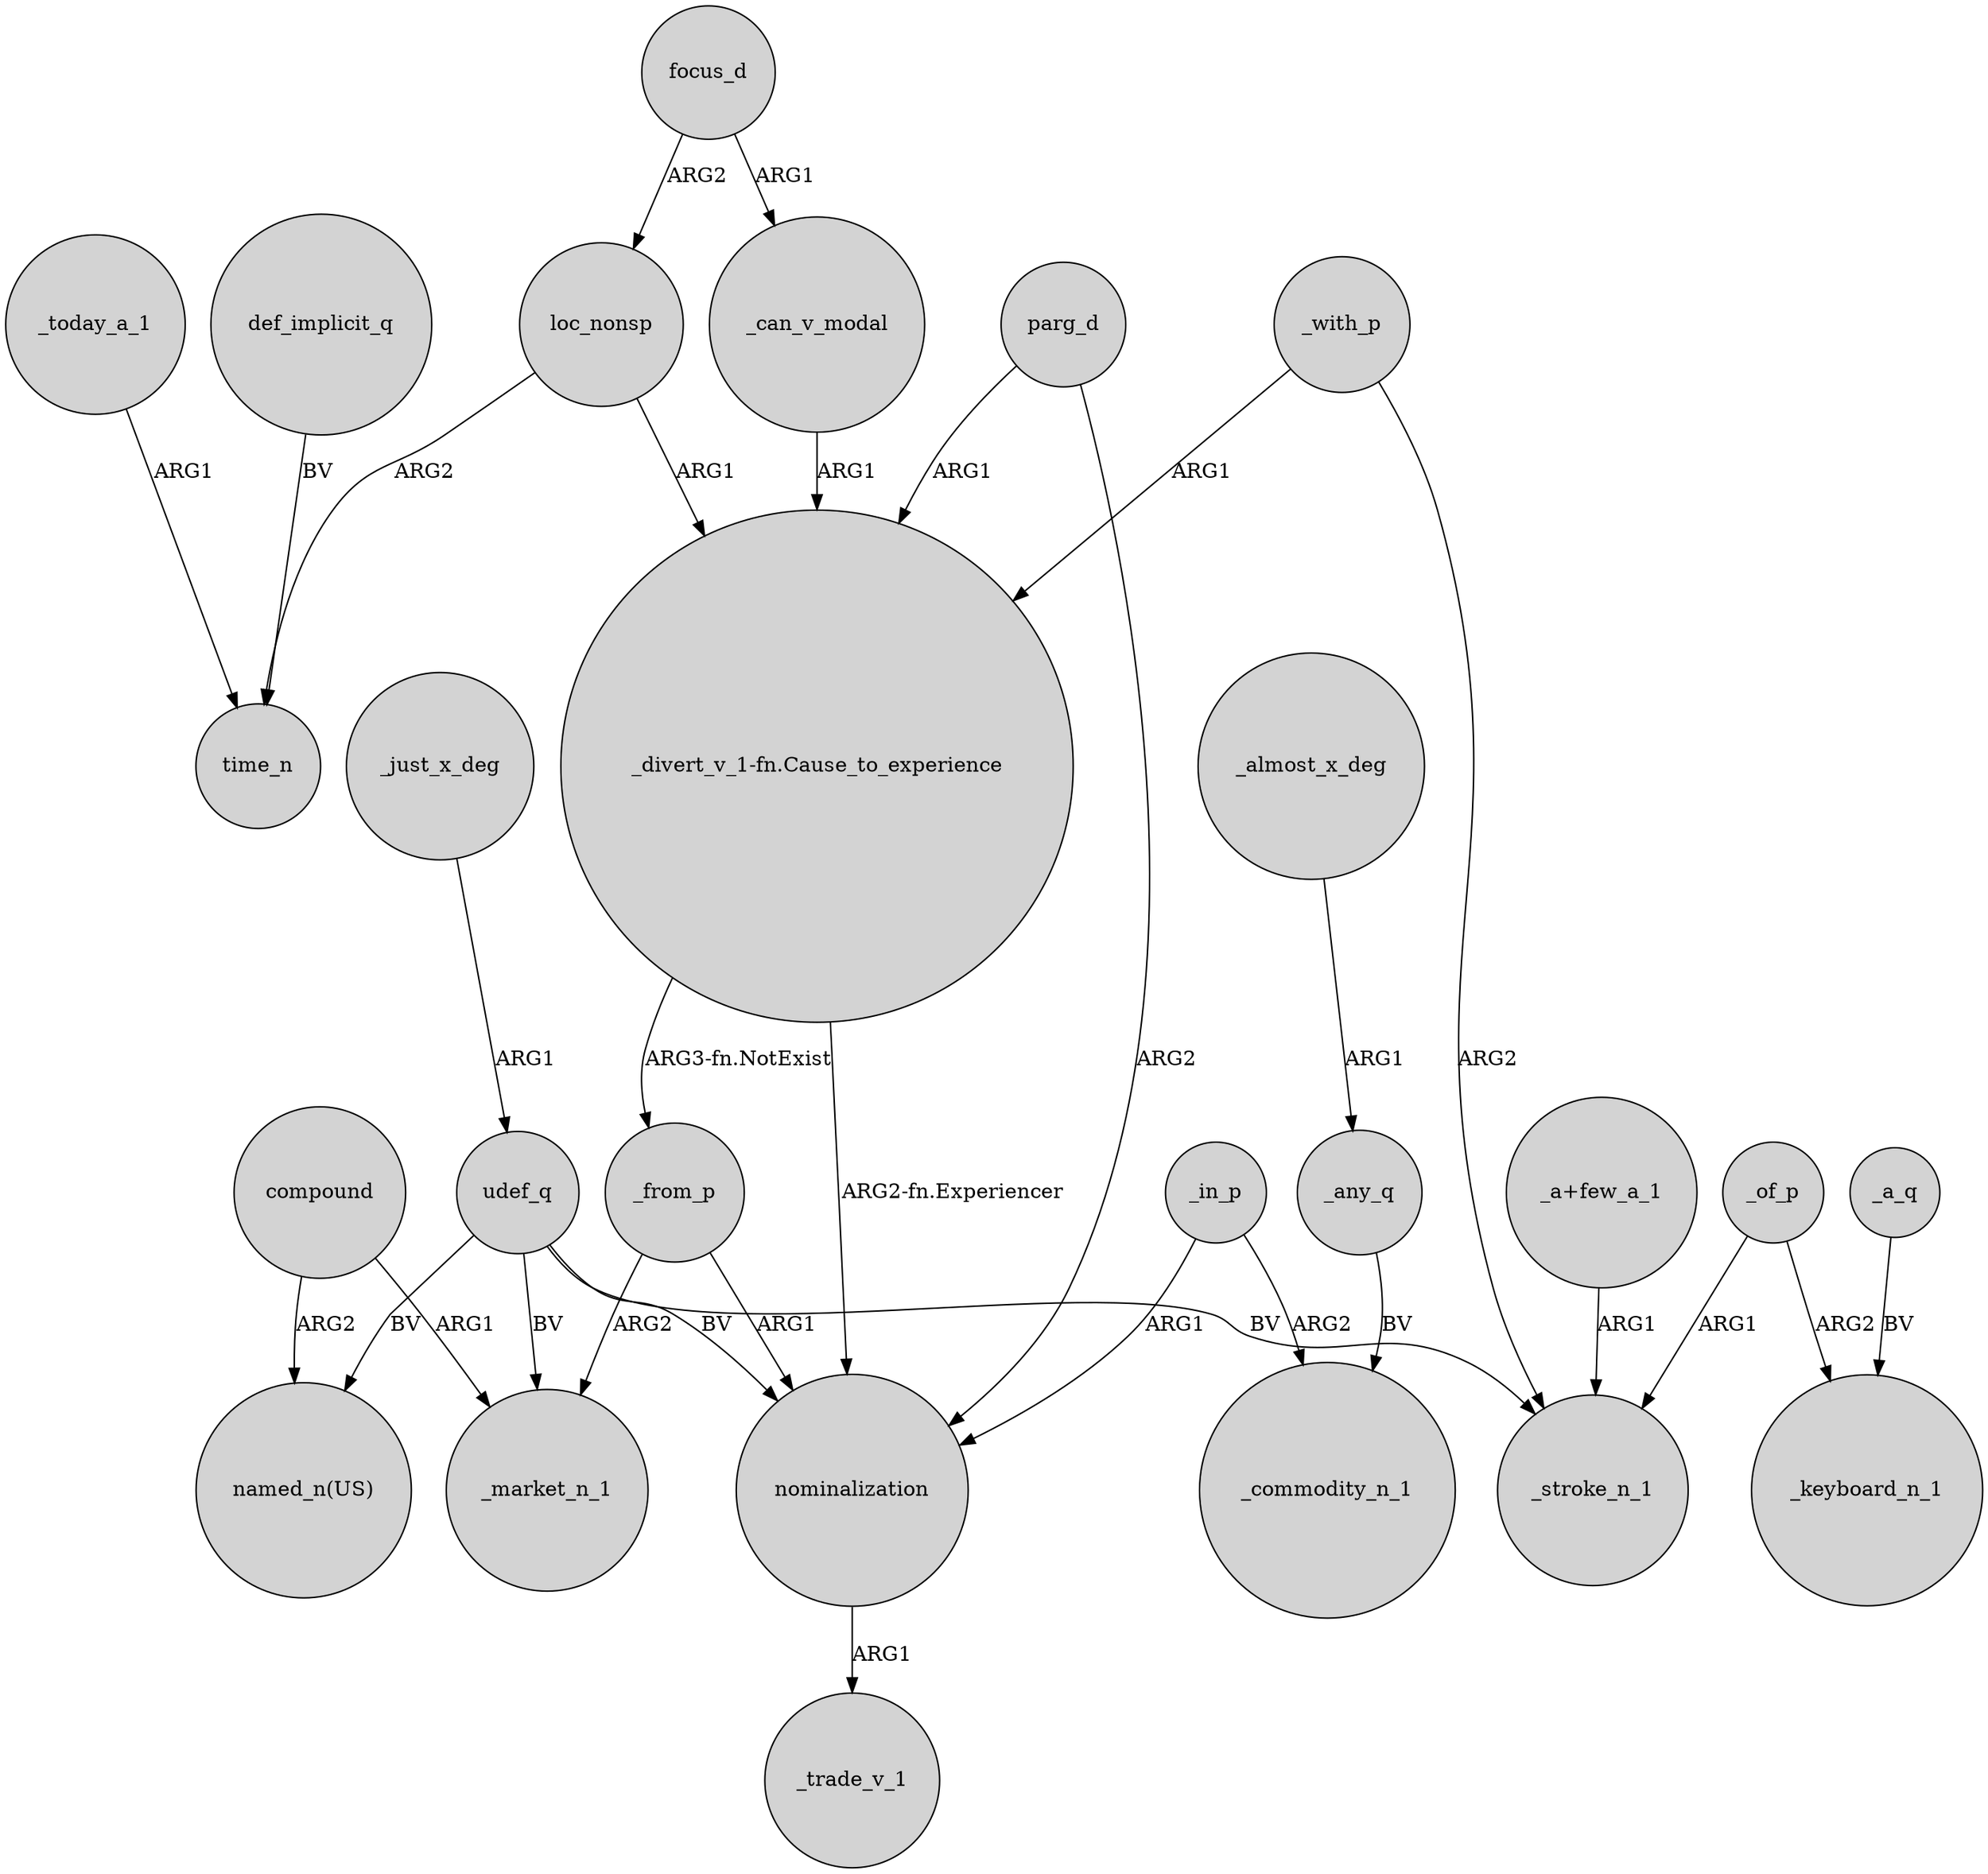 digraph {
	node [shape=circle style=filled]
	focus_d -> loc_nonsp [label=ARG2]
	_just_x_deg -> udef_q [label=ARG1]
	udef_q -> "named_n(US)" [label=BV]
	_in_p -> _commodity_n_1 [label=ARG2]
	_today_a_1 -> time_n [label=ARG1]
	_of_p -> _keyboard_n_1 [label=ARG2]
	_any_q -> _commodity_n_1 [label=BV]
	_can_v_modal -> "_divert_v_1-fn.Cause_to_experience" [label=ARG1]
	udef_q -> _market_n_1 [label=BV]
	_almost_x_deg -> _any_q [label=ARG1]
	nominalization -> _trade_v_1 [label=ARG1]
	compound -> "named_n(US)" [label=ARG2]
	loc_nonsp -> time_n [label=ARG2]
	udef_q -> _stroke_n_1 [label=BV]
	_with_p -> _stroke_n_1 [label=ARG2]
	loc_nonsp -> "_divert_v_1-fn.Cause_to_experience" [label=ARG1]
	_from_p -> _market_n_1 [label=ARG2]
	"_divert_v_1-fn.Cause_to_experience" -> _from_p [label="ARG3-fn.NotExist"]
	parg_d -> nominalization [label=ARG2]
	_in_p -> nominalization [label=ARG1]
	udef_q -> nominalization [label=BV]
	_with_p -> "_divert_v_1-fn.Cause_to_experience" [label=ARG1]
	_of_p -> _stroke_n_1 [label=ARG1]
	_a_q -> _keyboard_n_1 [label=BV]
	parg_d -> "_divert_v_1-fn.Cause_to_experience" [label=ARG1]
	focus_d -> _can_v_modal [label=ARG1]
	"_divert_v_1-fn.Cause_to_experience" -> nominalization [label="ARG2-fn.Experiencer"]
	compound -> _market_n_1 [label=ARG1]
	"_a+few_a_1" -> _stroke_n_1 [label=ARG1]
	_from_p -> nominalization [label=ARG1]
	def_implicit_q -> time_n [label=BV]
}
